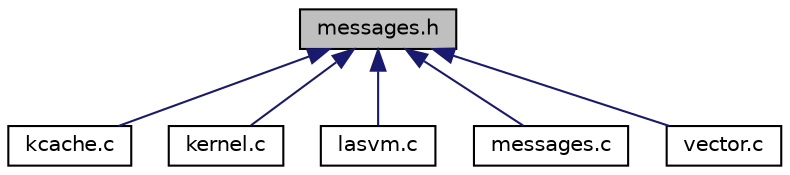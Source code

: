 digraph "messages.h"
{
  edge [fontname="Helvetica",fontsize="10",labelfontname="Helvetica",labelfontsize="10"];
  node [fontname="Helvetica",fontsize="10",shape=record];
  Node1 [label="messages.h",height=0.2,width=0.4,color="black", fillcolor="grey75", style="filled" fontcolor="black"];
  Node1 -> Node2 [dir="back",color="midnightblue",fontsize="10",style="solid",fontname="Helvetica"];
  Node2 [label="kcache.c",height=0.2,width=0.4,color="black", fillcolor="white", style="filled",URL="$kcache_8c.html"];
  Node1 -> Node3 [dir="back",color="midnightblue",fontsize="10",style="solid",fontname="Helvetica"];
  Node3 [label="kernel.c",height=0.2,width=0.4,color="black", fillcolor="white", style="filled",URL="$kernel_8c.html"];
  Node1 -> Node4 [dir="back",color="midnightblue",fontsize="10",style="solid",fontname="Helvetica"];
  Node4 [label="lasvm.c",height=0.2,width=0.4,color="black", fillcolor="white", style="filled",URL="$lasvm_8c.html"];
  Node1 -> Node5 [dir="back",color="midnightblue",fontsize="10",style="solid",fontname="Helvetica"];
  Node5 [label="messages.c",height=0.2,width=0.4,color="black", fillcolor="white", style="filled",URL="$messages_8c.html"];
  Node1 -> Node6 [dir="back",color="midnightblue",fontsize="10",style="solid",fontname="Helvetica"];
  Node6 [label="vector.c",height=0.2,width=0.4,color="black", fillcolor="white", style="filled",URL="$vector_8c.html"];
}
